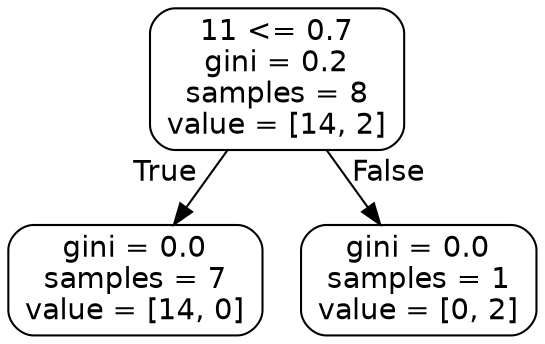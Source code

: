 digraph Tree {
node [shape=box, style="rounded", color="black", fontname=helvetica] ;
edge [fontname=helvetica] ;
0 [label="11 <= 0.7\ngini = 0.2\nsamples = 8\nvalue = [14, 2]"] ;
1 [label="gini = 0.0\nsamples = 7\nvalue = [14, 0]"] ;
0 -> 1 [labeldistance=2.5, labelangle=45, headlabel="True"] ;
2 [label="gini = 0.0\nsamples = 1\nvalue = [0, 2]"] ;
0 -> 2 [labeldistance=2.5, labelangle=-45, headlabel="False"] ;
}